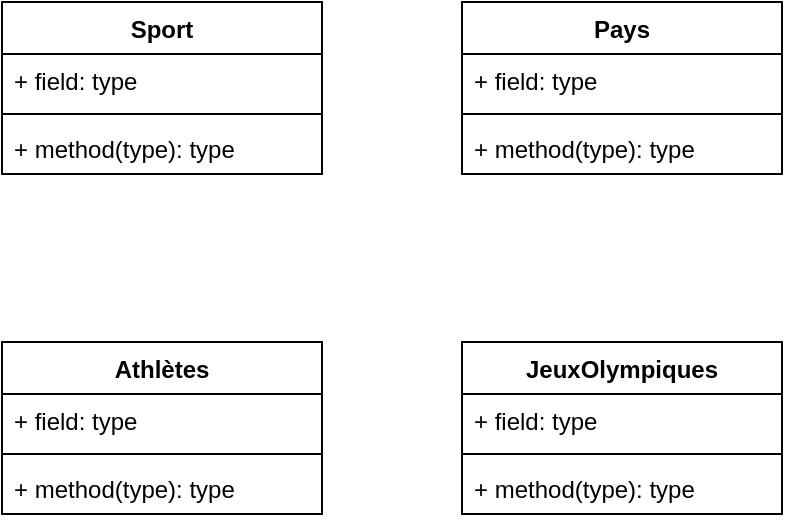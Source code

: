 <mxfile version="24.1.0" type="github">
  <diagram id="C5RBs43oDa-KdzZeNtuy" name="Page-1">
    <mxGraphModel dx="1434" dy="797" grid="1" gridSize="10" guides="1" tooltips="1" connect="1" arrows="1" fold="1" page="1" pageScale="1" pageWidth="827" pageHeight="1169" math="0" shadow="0">
      <root>
        <mxCell id="WIyWlLk6GJQsqaUBKTNV-0" />
        <mxCell id="WIyWlLk6GJQsqaUBKTNV-1" parent="WIyWlLk6GJQsqaUBKTNV-0" />
        <mxCell id="z6xIJ1BXpiOvv1FL2pou-0" value="Sport" style="swimlane;fontStyle=1;align=center;verticalAlign=top;childLayout=stackLayout;horizontal=1;startSize=26;horizontalStack=0;resizeParent=1;resizeParentMax=0;resizeLast=0;collapsible=1;marginBottom=0;whiteSpace=wrap;html=1;" vertex="1" parent="WIyWlLk6GJQsqaUBKTNV-1">
          <mxGeometry x="280" y="250" width="160" height="86" as="geometry" />
        </mxCell>
        <mxCell id="z6xIJ1BXpiOvv1FL2pou-1" value="+ field: type" style="text;strokeColor=none;fillColor=none;align=left;verticalAlign=top;spacingLeft=4;spacingRight=4;overflow=hidden;rotatable=0;points=[[0,0.5],[1,0.5]];portConstraint=eastwest;whiteSpace=wrap;html=1;" vertex="1" parent="z6xIJ1BXpiOvv1FL2pou-0">
          <mxGeometry y="26" width="160" height="26" as="geometry" />
        </mxCell>
        <mxCell id="z6xIJ1BXpiOvv1FL2pou-2" value="" style="line;strokeWidth=1;fillColor=none;align=left;verticalAlign=middle;spacingTop=-1;spacingLeft=3;spacingRight=3;rotatable=0;labelPosition=right;points=[];portConstraint=eastwest;strokeColor=inherit;" vertex="1" parent="z6xIJ1BXpiOvv1FL2pou-0">
          <mxGeometry y="52" width="160" height="8" as="geometry" />
        </mxCell>
        <mxCell id="z6xIJ1BXpiOvv1FL2pou-3" value="+ method(type): type" style="text;strokeColor=none;fillColor=none;align=left;verticalAlign=top;spacingLeft=4;spacingRight=4;overflow=hidden;rotatable=0;points=[[0,0.5],[1,0.5]];portConstraint=eastwest;whiteSpace=wrap;html=1;" vertex="1" parent="z6xIJ1BXpiOvv1FL2pou-0">
          <mxGeometry y="60" width="160" height="26" as="geometry" />
        </mxCell>
        <mxCell id="z6xIJ1BXpiOvv1FL2pou-5" value="Pays" style="swimlane;fontStyle=1;align=center;verticalAlign=top;childLayout=stackLayout;horizontal=1;startSize=26;horizontalStack=0;resizeParent=1;resizeParentMax=0;resizeLast=0;collapsible=1;marginBottom=0;whiteSpace=wrap;html=1;" vertex="1" parent="WIyWlLk6GJQsqaUBKTNV-1">
          <mxGeometry x="510" y="250" width="160" height="86" as="geometry" />
        </mxCell>
        <mxCell id="z6xIJ1BXpiOvv1FL2pou-6" value="+ field: type" style="text;strokeColor=none;fillColor=none;align=left;verticalAlign=top;spacingLeft=4;spacingRight=4;overflow=hidden;rotatable=0;points=[[0,0.5],[1,0.5]];portConstraint=eastwest;whiteSpace=wrap;html=1;" vertex="1" parent="z6xIJ1BXpiOvv1FL2pou-5">
          <mxGeometry y="26" width="160" height="26" as="geometry" />
        </mxCell>
        <mxCell id="z6xIJ1BXpiOvv1FL2pou-7" value="" style="line;strokeWidth=1;fillColor=none;align=left;verticalAlign=middle;spacingTop=-1;spacingLeft=3;spacingRight=3;rotatable=0;labelPosition=right;points=[];portConstraint=eastwest;strokeColor=inherit;" vertex="1" parent="z6xIJ1BXpiOvv1FL2pou-5">
          <mxGeometry y="52" width="160" height="8" as="geometry" />
        </mxCell>
        <mxCell id="z6xIJ1BXpiOvv1FL2pou-8" value="+ method(type): type" style="text;strokeColor=none;fillColor=none;align=left;verticalAlign=top;spacingLeft=4;spacingRight=4;overflow=hidden;rotatable=0;points=[[0,0.5],[1,0.5]];portConstraint=eastwest;whiteSpace=wrap;html=1;" vertex="1" parent="z6xIJ1BXpiOvv1FL2pou-5">
          <mxGeometry y="60" width="160" height="26" as="geometry" />
        </mxCell>
        <mxCell id="z6xIJ1BXpiOvv1FL2pou-9" value="Athlètes" style="swimlane;fontStyle=1;align=center;verticalAlign=top;childLayout=stackLayout;horizontal=1;startSize=26;horizontalStack=0;resizeParent=1;resizeParentMax=0;resizeLast=0;collapsible=1;marginBottom=0;whiteSpace=wrap;html=1;" vertex="1" parent="WIyWlLk6GJQsqaUBKTNV-1">
          <mxGeometry x="280" y="420" width="160" height="86" as="geometry" />
        </mxCell>
        <mxCell id="z6xIJ1BXpiOvv1FL2pou-10" value="+ field: type" style="text;strokeColor=none;fillColor=none;align=left;verticalAlign=top;spacingLeft=4;spacingRight=4;overflow=hidden;rotatable=0;points=[[0,0.5],[1,0.5]];portConstraint=eastwest;whiteSpace=wrap;html=1;" vertex="1" parent="z6xIJ1BXpiOvv1FL2pou-9">
          <mxGeometry y="26" width="160" height="26" as="geometry" />
        </mxCell>
        <mxCell id="z6xIJ1BXpiOvv1FL2pou-11" value="" style="line;strokeWidth=1;fillColor=none;align=left;verticalAlign=middle;spacingTop=-1;spacingLeft=3;spacingRight=3;rotatable=0;labelPosition=right;points=[];portConstraint=eastwest;strokeColor=inherit;" vertex="1" parent="z6xIJ1BXpiOvv1FL2pou-9">
          <mxGeometry y="52" width="160" height="8" as="geometry" />
        </mxCell>
        <mxCell id="z6xIJ1BXpiOvv1FL2pou-12" value="+ method(type): type" style="text;strokeColor=none;fillColor=none;align=left;verticalAlign=top;spacingLeft=4;spacingRight=4;overflow=hidden;rotatable=0;points=[[0,0.5],[1,0.5]];portConstraint=eastwest;whiteSpace=wrap;html=1;" vertex="1" parent="z6xIJ1BXpiOvv1FL2pou-9">
          <mxGeometry y="60" width="160" height="26" as="geometry" />
        </mxCell>
        <mxCell id="z6xIJ1BXpiOvv1FL2pou-13" value="JeuxOlympiques" style="swimlane;fontStyle=1;align=center;verticalAlign=top;childLayout=stackLayout;horizontal=1;startSize=26;horizontalStack=0;resizeParent=1;resizeParentMax=0;resizeLast=0;collapsible=1;marginBottom=0;whiteSpace=wrap;html=1;" vertex="1" parent="WIyWlLk6GJQsqaUBKTNV-1">
          <mxGeometry x="510" y="420" width="160" height="86" as="geometry" />
        </mxCell>
        <mxCell id="z6xIJ1BXpiOvv1FL2pou-14" value="+ field: type" style="text;strokeColor=none;fillColor=none;align=left;verticalAlign=top;spacingLeft=4;spacingRight=4;overflow=hidden;rotatable=0;points=[[0,0.5],[1,0.5]];portConstraint=eastwest;whiteSpace=wrap;html=1;" vertex="1" parent="z6xIJ1BXpiOvv1FL2pou-13">
          <mxGeometry y="26" width="160" height="26" as="geometry" />
        </mxCell>
        <mxCell id="z6xIJ1BXpiOvv1FL2pou-15" value="" style="line;strokeWidth=1;fillColor=none;align=left;verticalAlign=middle;spacingTop=-1;spacingLeft=3;spacingRight=3;rotatable=0;labelPosition=right;points=[];portConstraint=eastwest;strokeColor=inherit;" vertex="1" parent="z6xIJ1BXpiOvv1FL2pou-13">
          <mxGeometry y="52" width="160" height="8" as="geometry" />
        </mxCell>
        <mxCell id="z6xIJ1BXpiOvv1FL2pou-16" value="+ method(type): type" style="text;strokeColor=none;fillColor=none;align=left;verticalAlign=top;spacingLeft=4;spacingRight=4;overflow=hidden;rotatable=0;points=[[0,0.5],[1,0.5]];portConstraint=eastwest;whiteSpace=wrap;html=1;" vertex="1" parent="z6xIJ1BXpiOvv1FL2pou-13">
          <mxGeometry y="60" width="160" height="26" as="geometry" />
        </mxCell>
      </root>
    </mxGraphModel>
  </diagram>
</mxfile>
